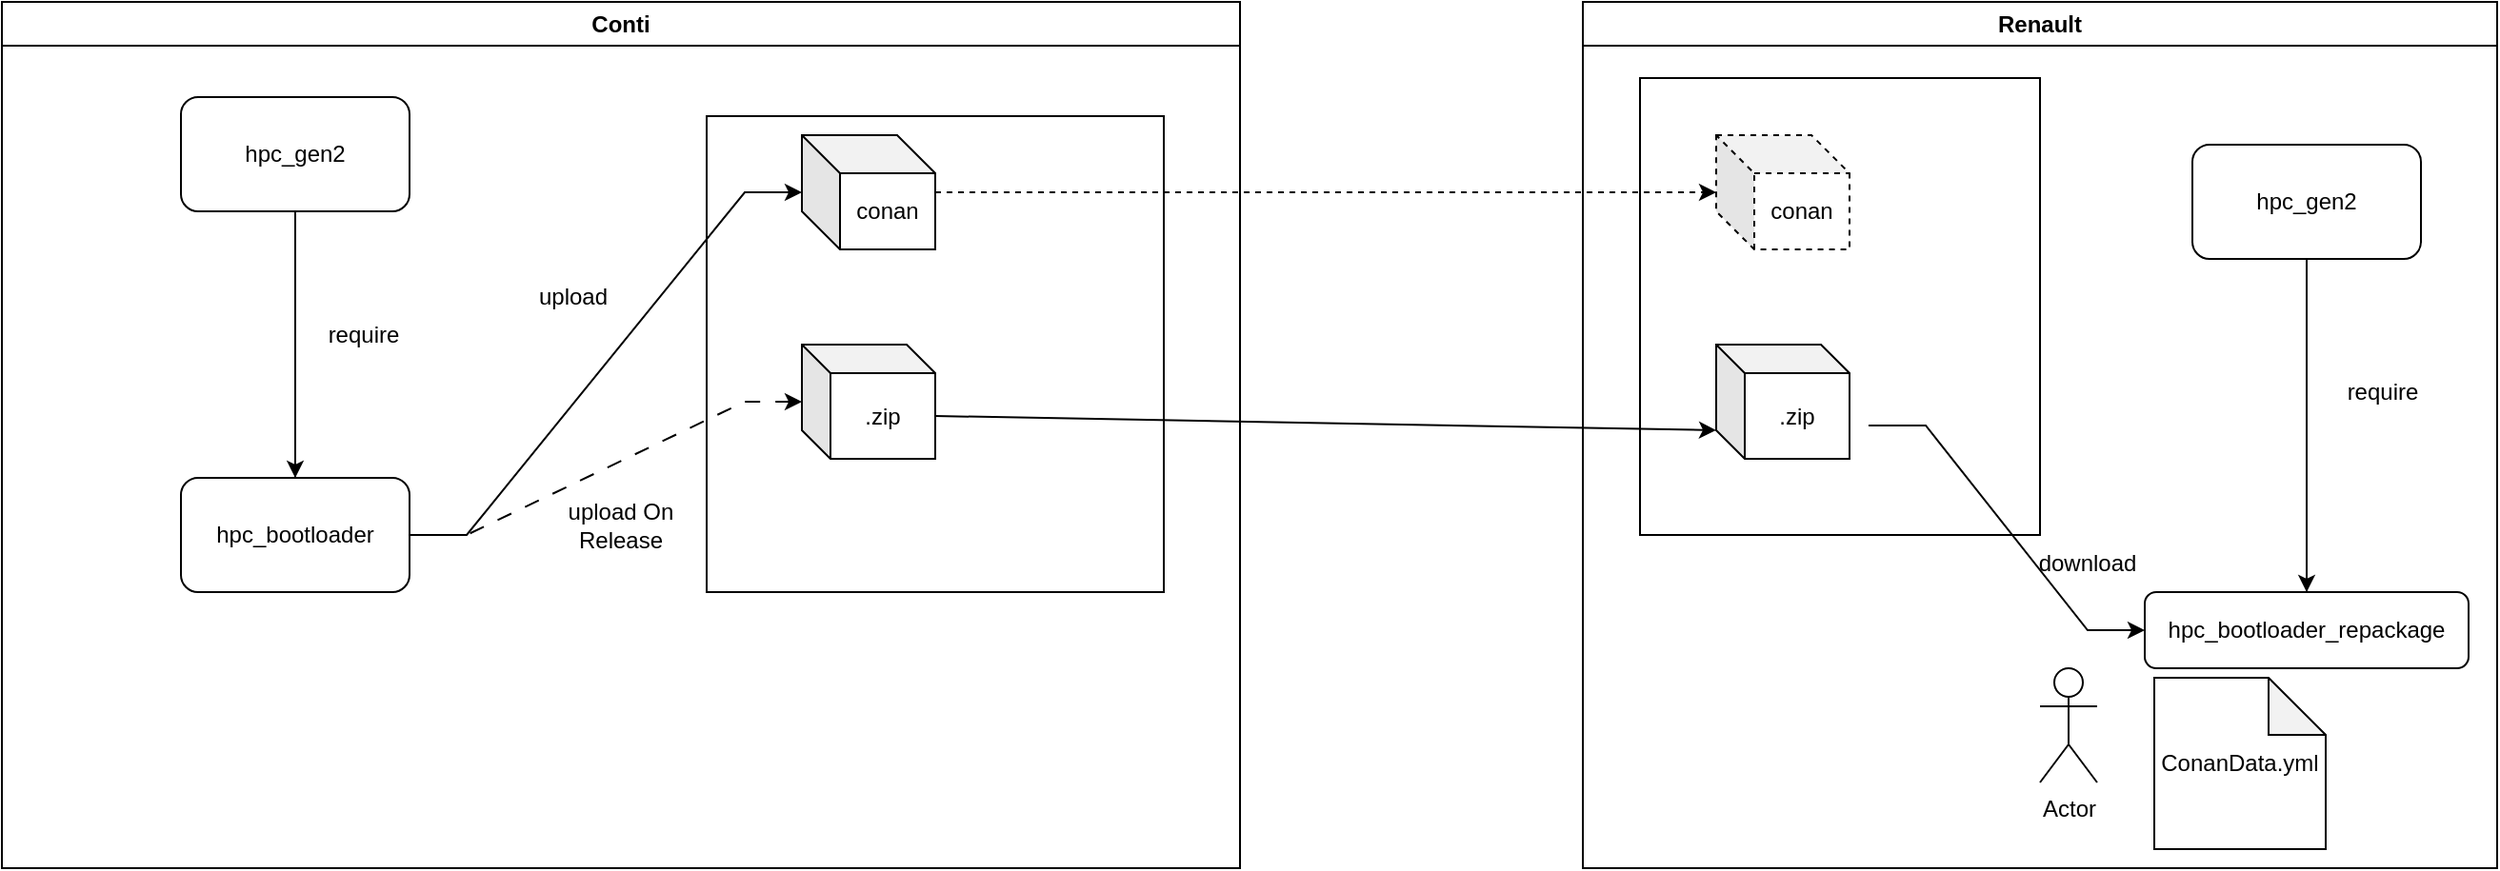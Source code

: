 <mxfile version="20.8.23" type="github">
  <diagram name="Page-1" id="RAXr_hjjFQmrgG1iH99k">
    <mxGraphModel dx="2514" dy="1040" grid="1" gridSize="10" guides="1" tooltips="1" connect="1" arrows="1" fold="1" page="1" pageScale="1" pageWidth="827" pageHeight="1169" math="0" shadow="0">
      <root>
        <mxCell id="0" />
        <mxCell id="1" parent="0" />
        <mxCell id="Rf8Fvv26KR735bPr0MUb-5" value="Conti" style="swimlane;whiteSpace=wrap;html=1;" parent="1" vertex="1">
          <mxGeometry x="-220" y="140" width="650" height="455" as="geometry" />
        </mxCell>
        <mxCell id="Rf8Fvv26KR735bPr0MUb-44" value="" style="rounded=0;whiteSpace=wrap;html=1;align=right;" parent="Rf8Fvv26KR735bPr0MUb-5" vertex="1">
          <mxGeometry x="370" y="60" width="240" height="250" as="geometry" />
        </mxCell>
        <mxCell id="Rf8Fvv26KR735bPr0MUb-7" value="require" style="text;html=1;strokeColor=none;fillColor=none;align=center;verticalAlign=middle;whiteSpace=wrap;rounded=0;" parent="Rf8Fvv26KR735bPr0MUb-5" vertex="1">
          <mxGeometry x="160" y="160" width="60" height="30" as="geometry" />
        </mxCell>
        <mxCell id="Rf8Fvv26KR735bPr0MUb-2" value="hpc_bootloader" style="rounded=1;whiteSpace=wrap;html=1;" parent="Rf8Fvv26KR735bPr0MUb-5" vertex="1">
          <mxGeometry x="94" y="250" width="120" height="60" as="geometry" />
        </mxCell>
        <mxCell id="Rf8Fvv26KR735bPr0MUb-1" value="hpc_gen2" style="rounded=1;whiteSpace=wrap;html=1;" parent="Rf8Fvv26KR735bPr0MUb-5" vertex="1">
          <mxGeometry x="94" y="50" width="120" height="60" as="geometry" />
        </mxCell>
        <mxCell id="Rf8Fvv26KR735bPr0MUb-3" value="" style="edgeStyle=orthogonalEdgeStyle;rounded=0;orthogonalLoop=1;jettySize=auto;html=1;endArrow=none;endFill=0;" parent="Rf8Fvv26KR735bPr0MUb-5" source="Rf8Fvv26KR735bPr0MUb-2" target="Rf8Fvv26KR735bPr0MUb-1" edge="1">
          <mxGeometry relative="1" as="geometry" />
        </mxCell>
        <mxCell id="Rf8Fvv26KR735bPr0MUb-6" value="" style="edgeStyle=orthogonalEdgeStyle;rounded=0;orthogonalLoop=1;jettySize=auto;html=1;endArrow=none;endFill=0;startArrow=classic;startFill=1;" parent="Rf8Fvv26KR735bPr0MUb-5" source="Rf8Fvv26KR735bPr0MUb-2" target="Rf8Fvv26KR735bPr0MUb-1" edge="1">
          <mxGeometry relative="1" as="geometry" />
        </mxCell>
        <mxCell id="Rf8Fvv26KR735bPr0MUb-35" value=".zip" style="shape=cube;whiteSpace=wrap;html=1;boundedLbl=1;backgroundOutline=1;darkOpacity=0.05;darkOpacity2=0.1;size=15;" parent="Rf8Fvv26KR735bPr0MUb-5" vertex="1">
          <mxGeometry x="420" y="180" width="70" height="60" as="geometry" />
        </mxCell>
        <mxCell id="Rf8Fvv26KR735bPr0MUb-39" style="edgeStyle=entityRelationEdgeStyle;rounded=0;orthogonalLoop=1;jettySize=auto;html=1;startArrow=none;startFill=0;endArrow=classic;endFill=1;dashed=1;dashPattern=8 8;" parent="Rf8Fvv26KR735bPr0MUb-5" source="Rf8Fvv26KR735bPr0MUb-2" target="Rf8Fvv26KR735bPr0MUb-35" edge="1">
          <mxGeometry relative="1" as="geometry" />
        </mxCell>
        <mxCell id="Rf8Fvv26KR735bPr0MUb-40" value="upload" style="text;html=1;strokeColor=none;fillColor=none;align=center;verticalAlign=middle;whiteSpace=wrap;rounded=0;" parent="Rf8Fvv26KR735bPr0MUb-5" vertex="1">
          <mxGeometry x="270" y="140" width="60" height="30" as="geometry" />
        </mxCell>
        <mxCell id="Rf8Fvv26KR735bPr0MUb-41" value="conan" style="shape=cube;whiteSpace=wrap;html=1;boundedLbl=1;backgroundOutline=1;darkOpacity=0.05;darkOpacity2=0.1;" parent="Rf8Fvv26KR735bPr0MUb-5" vertex="1">
          <mxGeometry x="420" y="70" width="70" height="60" as="geometry" />
        </mxCell>
        <mxCell id="Rf8Fvv26KR735bPr0MUb-42" style="edgeStyle=entityRelationEdgeStyle;rounded=0;orthogonalLoop=1;jettySize=auto;html=1;exitX=1;exitY=0.5;exitDx=0;exitDy=0;startArrow=none;startFill=0;endArrow=classic;endFill=1;" parent="Rf8Fvv26KR735bPr0MUb-5" source="Rf8Fvv26KR735bPr0MUb-2" target="Rf8Fvv26KR735bPr0MUb-41" edge="1">
          <mxGeometry relative="1" as="geometry" />
        </mxCell>
        <mxCell id="Rf8Fvv26KR735bPr0MUb-46" value="upload On Release" style="text;html=1;strokeColor=none;fillColor=none;align=center;verticalAlign=middle;whiteSpace=wrap;rounded=0;" parent="Rf8Fvv26KR735bPr0MUb-5" vertex="1">
          <mxGeometry x="295" y="260" width="60" height="30" as="geometry" />
        </mxCell>
        <mxCell id="Rf8Fvv26KR735bPr0MUb-14" value="Renault" style="swimlane;whiteSpace=wrap;html=1;" parent="1" vertex="1">
          <mxGeometry x="610" y="140" width="480" height="455" as="geometry" />
        </mxCell>
        <mxCell id="Rf8Fvv26KR735bPr0MUb-45" value="" style="rounded=0;whiteSpace=wrap;html=1;align=right;" parent="Rf8Fvv26KR735bPr0MUb-14" vertex="1">
          <mxGeometry x="30" y="40" width="210" height="240" as="geometry" />
        </mxCell>
        <mxCell id="Rf8Fvv26KR735bPr0MUb-15" value="download" style="text;html=1;strokeColor=none;fillColor=none;align=center;verticalAlign=middle;whiteSpace=wrap;rounded=0;" parent="Rf8Fvv26KR735bPr0MUb-14" vertex="1">
          <mxGeometry x="235" y="280" width="60" height="30" as="geometry" />
        </mxCell>
        <mxCell id="Rf8Fvv26KR735bPr0MUb-16" value="hpc_bootloader_repackage" style="rounded=1;whiteSpace=wrap;html=1;" parent="Rf8Fvv26KR735bPr0MUb-14" vertex="1">
          <mxGeometry x="295" y="310" width="170" height="40" as="geometry" />
        </mxCell>
        <mxCell id="Rf8Fvv26KR735bPr0MUb-17" value="hpc_gen2" style="rounded=1;whiteSpace=wrap;html=1;" parent="Rf8Fvv26KR735bPr0MUb-14" vertex="1">
          <mxGeometry x="320" y="75" width="120" height="60" as="geometry" />
        </mxCell>
        <mxCell id="Rf8Fvv26KR735bPr0MUb-18" value="" style="edgeStyle=orthogonalEdgeStyle;rounded=0;orthogonalLoop=1;jettySize=auto;html=1;endArrow=none;endFill=0;" parent="Rf8Fvv26KR735bPr0MUb-14" source="Rf8Fvv26KR735bPr0MUb-16" target="Rf8Fvv26KR735bPr0MUb-17" edge="1">
          <mxGeometry relative="1" as="geometry" />
        </mxCell>
        <mxCell id="Rf8Fvv26KR735bPr0MUb-19" value="" style="edgeStyle=orthogonalEdgeStyle;rounded=0;orthogonalLoop=1;jettySize=auto;html=1;endArrow=none;endFill=0;startArrow=classic;startFill=1;" parent="Rf8Fvv26KR735bPr0MUb-14" source="Rf8Fvv26KR735bPr0MUb-16" target="Rf8Fvv26KR735bPr0MUb-17" edge="1">
          <mxGeometry relative="1" as="geometry" />
        </mxCell>
        <mxCell id="Rf8Fvv26KR735bPr0MUb-26" value=".zip" style="shape=cube;whiteSpace=wrap;html=1;boundedLbl=1;backgroundOutline=1;darkOpacity=0.05;darkOpacity2=0.1;size=15;" parent="Rf8Fvv26KR735bPr0MUb-14" vertex="1">
          <mxGeometry x="70" y="180" width="70" height="60" as="geometry" />
        </mxCell>
        <mxCell id="Rf8Fvv26KR735bPr0MUb-27" value="require" style="text;html=1;strokeColor=none;fillColor=none;align=center;verticalAlign=middle;whiteSpace=wrap;rounded=0;" parent="Rf8Fvv26KR735bPr0MUb-14" vertex="1">
          <mxGeometry x="390" y="190" width="60" height="30" as="geometry" />
        </mxCell>
        <mxCell id="Rf8Fvv26KR735bPr0MUb-30" value="ConanData.yml" style="shape=note;whiteSpace=wrap;html=1;backgroundOutline=1;darkOpacity=0.05;" parent="Rf8Fvv26KR735bPr0MUb-14" vertex="1">
          <mxGeometry x="300" y="355" width="90" height="90" as="geometry" />
        </mxCell>
        <mxCell id="Rf8Fvv26KR735bPr0MUb-31" style="edgeStyle=entityRelationEdgeStyle;rounded=0;orthogonalLoop=1;jettySize=auto;html=1;entryX=0;entryY=0;entryDx=80;entryDy=42.5;entryPerimeter=0;startArrow=classic;startFill=1;endArrow=none;endFill=0;" parent="Rf8Fvv26KR735bPr0MUb-14" source="Rf8Fvv26KR735bPr0MUb-16" target="Rf8Fvv26KR735bPr0MUb-26" edge="1">
          <mxGeometry relative="1" as="geometry" />
        </mxCell>
        <mxCell id="Rf8Fvv26KR735bPr0MUb-49" value="Actor" style="shape=umlActor;verticalLabelPosition=bottom;verticalAlign=top;html=1;outlineConnect=0;" parent="Rf8Fvv26KR735bPr0MUb-14" vertex="1">
          <mxGeometry x="240" y="350" width="30" height="60" as="geometry" />
        </mxCell>
        <mxCell id="BIpj4RTWhaLMTsqC55FD-9" value="conan" style="shape=cube;whiteSpace=wrap;html=1;boundedLbl=1;backgroundOutline=1;darkOpacity=0.05;darkOpacity2=0.1;dashed=1;" vertex="1" parent="Rf8Fvv26KR735bPr0MUb-14">
          <mxGeometry x="70" y="70" width="70" height="60" as="geometry" />
        </mxCell>
        <mxCell id="BIpj4RTWhaLMTsqC55FD-1" value="" style="endArrow=classic;html=1;rounded=0;exitX=0;exitY=0;exitDx=70;exitDy=37.5;exitPerimeter=0;entryX=0;entryY=0;entryDx=0;entryDy=45;entryPerimeter=0;" edge="1" parent="1" source="Rf8Fvv26KR735bPr0MUb-35" target="Rf8Fvv26KR735bPr0MUb-26">
          <mxGeometry width="50" height="50" relative="1" as="geometry">
            <mxPoint x="360" y="600" as="sourcePoint" />
            <mxPoint x="410" y="550" as="targetPoint" />
          </mxGeometry>
        </mxCell>
        <mxCell id="BIpj4RTWhaLMTsqC55FD-10" style="edgeStyle=orthogonalEdgeStyle;rounded=0;orthogonalLoop=1;jettySize=auto;html=1;dashed=1;" edge="1" parent="1" source="Rf8Fvv26KR735bPr0MUb-41" target="BIpj4RTWhaLMTsqC55FD-9">
          <mxGeometry relative="1" as="geometry" />
        </mxCell>
      </root>
    </mxGraphModel>
  </diagram>
</mxfile>
